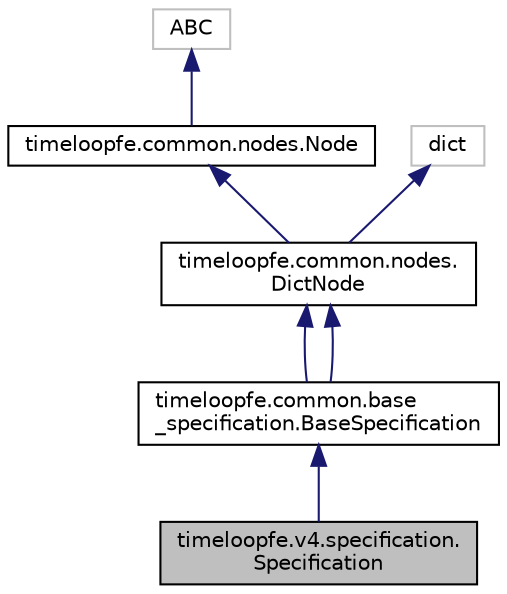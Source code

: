 digraph "timeloopfe.v4.specification.Specification"
{
 // LATEX_PDF_SIZE
  edge [fontname="Helvetica",fontsize="10",labelfontname="Helvetica",labelfontsize="10"];
  node [fontname="Helvetica",fontsize="10",shape=record];
  Node1 [label="timeloopfe.v4.specification.\lSpecification",height=0.2,width=0.4,color="black", fillcolor="grey75", style="filled", fontcolor="black",tooltip="A top-level class for the Timeloop specification."];
  Node2 -> Node1 [dir="back",color="midnightblue",fontsize="10",style="solid"];
  Node2 [label="timeloopfe.common.base\l_specification.BaseSpecification",height=0.2,width=0.4,color="black", fillcolor="white", style="filled",URL="$classtimeloopfe_1_1common_1_1base__specification_1_1BaseSpecification.html",tooltip="Base class for specifications in the Timeloop framework."];
  Node3 -> Node2 [dir="back",color="midnightblue",fontsize="10",style="solid"];
  Node3 [label="timeloopfe.common.nodes.\lDictNode",height=0.2,width=0.4,color="black", fillcolor="white", style="filled",URL="$classtimeloopfe_1_1common_1_1nodes_1_1DictNode.html",tooltip="A node that is a dictionary of other nodes."];
  Node4 -> Node3 [dir="back",color="midnightblue",fontsize="10",style="solid"];
  Node4 [label="timeloopfe.common.nodes.Node",height=0.2,width=0.4,color="black", fillcolor="white", style="filled",URL="$classtimeloopfe_1_1common_1_1nodes_1_1Node.html",tooltip="Base class for all nodes in the hierarchy."];
  Node5 -> Node4 [dir="back",color="midnightblue",fontsize="10",style="solid"];
  Node5 [label="ABC",height=0.2,width=0.4,color="grey75", fillcolor="white", style="filled",tooltip=" "];
  Node6 -> Node3 [dir="back",color="midnightblue",fontsize="10",style="solid"];
  Node6 [label="dict",height=0.2,width=0.4,color="grey75", fillcolor="white", style="filled",tooltip=" "];
  Node3 -> Node2 [dir="back",color="midnightblue",fontsize="10",style="solid"];
}
